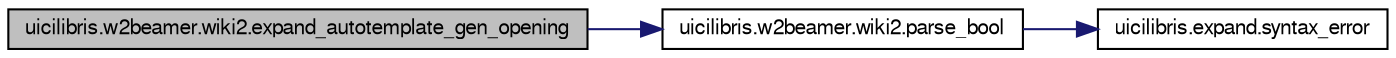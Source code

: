 digraph G
{
  edge [fontname="FreeSans",fontsize="10",labelfontname="FreeSans",labelfontsize="10"];
  node [fontname="FreeSans",fontsize="10",shape=record];
  rankdir="LR";
  Node1 [label="uicilibris.w2beamer.wiki2.expand_autotemplate_gen_opening",height=0.2,width=0.4,color="black", fillcolor="grey75", style="filled" fontcolor="black"];
  Node1 -> Node2 [color="midnightblue",fontsize="10",style="solid"];
  Node2 [label="uicilibris.w2beamer.wiki2.parse_bool",height=0.2,width=0.4,color="black", fillcolor="white", style="filled",URL="$classuicilibris_1_1w2beamer_1_1wiki2.html#a26ffbd6fc6b88ef262e2bbdf6bcc3ab8"];
  Node2 -> Node3 [color="midnightblue",fontsize="10",style="solid"];
  Node3 [label="uicilibris.expand.syntax_error",height=0.2,width=0.4,color="black", fillcolor="white", style="filled",URL="$namespaceuicilibris_1_1expand.html#a7c2e494ec8fac69541f38ff597769ea1"];
}
